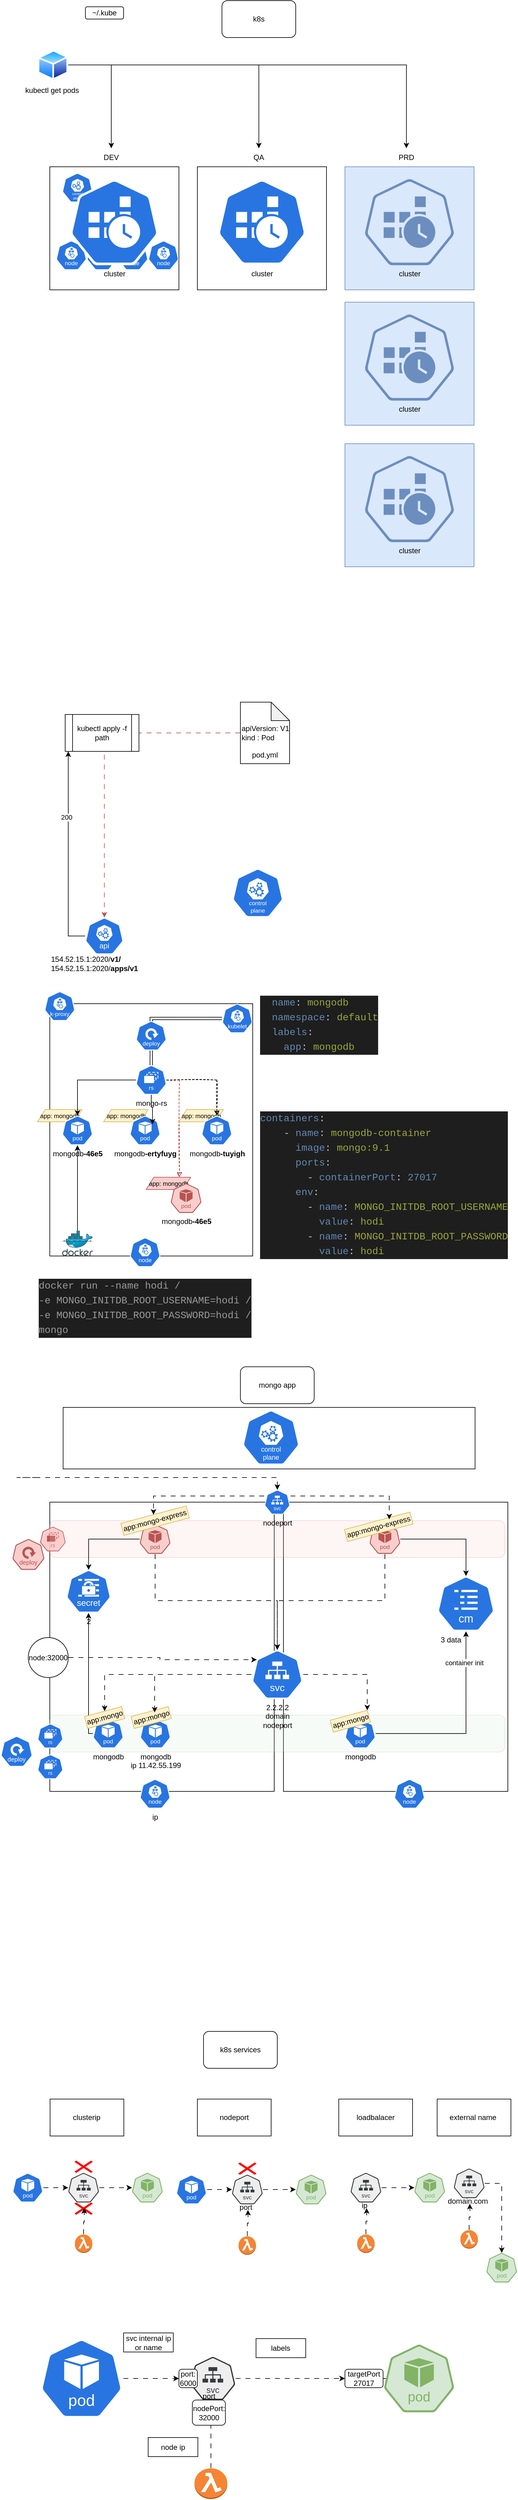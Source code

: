 <mxfile version="26.0.4">
  <diagram name="Page-1" id="dvHU78m33MaT3LorWUcg">
    <mxGraphModel dx="1195" dy="840" grid="1" gridSize="10" guides="1" tooltips="1" connect="1" arrows="1" fold="1" page="1" pageScale="1" pageWidth="850" pageHeight="1100" math="0" shadow="0">
      <root>
        <mxCell id="0" />
        <mxCell id="1" parent="0" />
        <mxCell id="HKxNsVTBjork6PeNNjC3-2" value="" style="rounded=0;whiteSpace=wrap;html=1;" vertex="1" parent="1">
          <mxGeometry x="80" y="280" width="210" height="200" as="geometry" />
        </mxCell>
        <mxCell id="HKxNsVTBjork6PeNNjC3-4" value="DEV" style="text;html=1;align=center;verticalAlign=middle;whiteSpace=wrap;rounded=0;" vertex="1" parent="1">
          <mxGeometry x="150" y="250" width="60" height="30" as="geometry" />
        </mxCell>
        <mxCell id="HKxNsVTBjork6PeNNjC3-5" value="" style="rounded=0;whiteSpace=wrap;html=1;" vertex="1" parent="1">
          <mxGeometry x="320" y="280" width="210" height="200" as="geometry" />
        </mxCell>
        <mxCell id="HKxNsVTBjork6PeNNjC3-6" value="cluster" style="aspect=fixed;sketch=0;html=1;dashed=0;whitespace=wrap;verticalLabelPosition=bottom;verticalAlign=top;fillColor=#2875E2;strokeColor=#ffffff;points=[[0.005,0.63,0],[0.1,0.2,0],[0.9,0.2,0],[0.5,0,0],[0.995,0.63,0],[0.72,0.99,0],[0.5,1,0],[0.28,0.99,0]];shape=mxgraph.kubernetes.icon2;prIcon=cronjob" vertex="1" parent="1">
          <mxGeometry x="352.09" y="300" width="145.83" height="140" as="geometry" />
        </mxCell>
        <mxCell id="HKxNsVTBjork6PeNNjC3-7" value="QA" style="text;html=1;align=center;verticalAlign=middle;whiteSpace=wrap;rounded=0;" vertex="1" parent="1">
          <mxGeometry x="390" y="250" width="60" height="30" as="geometry" />
        </mxCell>
        <mxCell id="HKxNsVTBjork6PeNNjC3-8" value="" style="rounded=0;whiteSpace=wrap;html=1;fillColor=#dae8fc;strokeColor=#6c8ebf;" vertex="1" parent="1">
          <mxGeometry x="560" y="280" width="210" height="200" as="geometry" />
        </mxCell>
        <mxCell id="HKxNsVTBjork6PeNNjC3-9" value="cluster" style="aspect=fixed;sketch=0;html=1;dashed=0;whitespace=wrap;verticalLabelPosition=bottom;verticalAlign=top;fillColor=#dae8fc;strokeColor=#6c8ebf;points=[[0.005,0.63,0],[0.1,0.2,0],[0.9,0.2,0],[0.5,0,0],[0.995,0.63,0],[0.72,0.99,0],[0.5,1,0],[0.28,0.99,0]];shape=mxgraph.kubernetes.icon2;prIcon=cronjob" vertex="1" parent="1">
          <mxGeometry x="592.09" y="300" width="145.83" height="140" as="geometry" />
        </mxCell>
        <mxCell id="HKxNsVTBjork6PeNNjC3-10" value="PRD" style="text;html=1;align=center;verticalAlign=middle;whiteSpace=wrap;rounded=0;" vertex="1" parent="1">
          <mxGeometry x="630" y="250" width="60" height="30" as="geometry" />
        </mxCell>
        <mxCell id="HKxNsVTBjork6PeNNjC3-13" value="" style="aspect=fixed;sketch=0;html=1;dashed=0;whitespace=wrap;verticalLabelPosition=bottom;verticalAlign=top;fillColor=#2875E2;strokeColor=#ffffff;points=[[0.005,0.63,0],[0.1,0.2,0],[0.9,0.2,0],[0.5,0,0],[0.995,0.63,0],[0.72,0.99,0],[0.5,1,0],[0.28,0.99,0]];shape=mxgraph.kubernetes.icon2;kubernetesLabel=1;prIcon=control_plane" vertex="1" parent="1">
          <mxGeometry x="100" y="290" width="50" height="48" as="geometry" />
        </mxCell>
        <mxCell id="HKxNsVTBjork6PeNNjC3-14" value="" style="aspect=fixed;sketch=0;html=1;dashed=0;whitespace=wrap;verticalLabelPosition=bottom;verticalAlign=top;fillColor=#2875E2;strokeColor=#ffffff;points=[[0.005,0.63,0],[0.1,0.2,0],[0.9,0.2,0],[0.5,0,0],[0.995,0.63,0],[0.72,0.99,0],[0.5,1,0],[0.28,0.99,0]];shape=mxgraph.kubernetes.icon2;kubernetesLabel=1;prIcon=node" vertex="1" parent="1">
          <mxGeometry x="90" y="400" width="50" height="48" as="geometry" />
        </mxCell>
        <mxCell id="HKxNsVTBjork6PeNNjC3-15" value="" style="aspect=fixed;sketch=0;html=1;dashed=0;whitespace=wrap;verticalLabelPosition=bottom;verticalAlign=top;fillColor=#2875E2;strokeColor=#ffffff;points=[[0.005,0.63,0],[0.1,0.2,0],[0.9,0.2,0],[0.5,0,0],[0.995,0.63,0],[0.72,0.99,0],[0.5,1,0],[0.28,0.99,0]];shape=mxgraph.kubernetes.icon2;kubernetesLabel=1;prIcon=node" vertex="1" parent="1">
          <mxGeometry x="140" y="400" width="50" height="48" as="geometry" />
        </mxCell>
        <mxCell id="HKxNsVTBjork6PeNNjC3-16" value="" style="aspect=fixed;sketch=0;html=1;dashed=0;whitespace=wrap;verticalLabelPosition=bottom;verticalAlign=top;fillColor=#2875E2;strokeColor=#ffffff;points=[[0.005,0.63,0],[0.1,0.2,0],[0.9,0.2,0],[0.5,0,0],[0.995,0.63,0],[0.72,0.99,0],[0.5,1,0],[0.28,0.99,0]];shape=mxgraph.kubernetes.icon2;kubernetesLabel=1;prIcon=node" vertex="1" parent="1">
          <mxGeometry x="190" y="400" width="50" height="48" as="geometry" />
        </mxCell>
        <mxCell id="HKxNsVTBjork6PeNNjC3-17" value="" style="aspect=fixed;sketch=0;html=1;dashed=0;whitespace=wrap;verticalLabelPosition=bottom;verticalAlign=top;fillColor=#2875E2;strokeColor=#ffffff;points=[[0.005,0.63,0],[0.1,0.2,0],[0.9,0.2,0],[0.5,0,0],[0.995,0.63,0],[0.72,0.99,0],[0.5,1,0],[0.28,0.99,0]];shape=mxgraph.kubernetes.icon2;kubernetesLabel=1;prIcon=node" vertex="1" parent="1">
          <mxGeometry x="240" y="400" width="50" height="48" as="geometry" />
        </mxCell>
        <mxCell id="HKxNsVTBjork6PeNNjC3-3" value="cluster" style="aspect=fixed;sketch=0;html=1;dashed=0;whitespace=wrap;verticalLabelPosition=bottom;verticalAlign=top;fillColor=#2875E2;strokeColor=#ffffff;points=[[0.005,0.63,0],[0.1,0.2,0],[0.9,0.2,0],[0.5,0,0],[0.995,0.63,0],[0.72,0.99,0],[0.5,1,0],[0.28,0.99,0]];shape=mxgraph.kubernetes.icon2;prIcon=cronjob" vertex="1" parent="1">
          <mxGeometry x="112.09" y="300" width="145.83" height="140" as="geometry" />
        </mxCell>
        <mxCell id="HKxNsVTBjork6PeNNjC3-18" value="k8s" style="rounded=1;whiteSpace=wrap;html=1;" vertex="1" parent="1">
          <mxGeometry x="360" y="10" width="120" height="60" as="geometry" />
        </mxCell>
        <mxCell id="HKxNsVTBjork6PeNNjC3-21" style="edgeStyle=orthogonalEdgeStyle;rounded=0;orthogonalLoop=1;jettySize=auto;html=1;" edge="1" parent="1" source="HKxNsVTBjork6PeNNjC3-19" target="HKxNsVTBjork6PeNNjC3-4">
          <mxGeometry relative="1" as="geometry" />
        </mxCell>
        <mxCell id="HKxNsVTBjork6PeNNjC3-22" style="edgeStyle=orthogonalEdgeStyle;rounded=0;orthogonalLoop=1;jettySize=auto;html=1;" edge="1" parent="1" source="HKxNsVTBjork6PeNNjC3-19" target="HKxNsVTBjork6PeNNjC3-7">
          <mxGeometry relative="1" as="geometry" />
        </mxCell>
        <mxCell id="HKxNsVTBjork6PeNNjC3-23" style="edgeStyle=orthogonalEdgeStyle;rounded=0;orthogonalLoop=1;jettySize=auto;html=1;" edge="1" parent="1" source="HKxNsVTBjork6PeNNjC3-19" target="HKxNsVTBjork6PeNNjC3-10">
          <mxGeometry relative="1" as="geometry" />
        </mxCell>
        <mxCell id="HKxNsVTBjork6PeNNjC3-19" value="kubectl get pods&amp;nbsp;" style="image;aspect=fixed;perimeter=ellipsePerimeter;html=1;align=center;shadow=0;dashed=0;spacingTop=3;image=img/lib/active_directory/generic_node.svg;" vertex="1" parent="1">
          <mxGeometry x="60" y="90" width="50" height="49" as="geometry" />
        </mxCell>
        <mxCell id="HKxNsVTBjork6PeNNjC3-20" value="~/.kube" style="rounded=1;whiteSpace=wrap;html=1;" vertex="1" parent="1">
          <mxGeometry x="137.92" y="20" width="62.08" height="20" as="geometry" />
        </mxCell>
        <mxCell id="HKxNsVTBjork6PeNNjC3-24" value="" style="aspect=fixed;sketch=0;html=1;dashed=0;whitespace=wrap;verticalLabelPosition=bottom;verticalAlign=top;fillColor=#2875E2;strokeColor=#ffffff;points=[[0.005,0.63,0],[0.1,0.2,0],[0.9,0.2,0],[0.5,0,0],[0.995,0.63,0],[0.72,0.99,0],[0.5,1,0],[0.28,0.99,0]];shape=mxgraph.kubernetes.icon2;kubernetesLabel=1;prIcon=control_plane" vertex="1" parent="1">
          <mxGeometry x="376.67" y="1420" width="83.33" height="80" as="geometry" />
        </mxCell>
        <mxCell id="HKxNsVTBjork6PeNNjC3-33" style="edgeStyle=orthogonalEdgeStyle;rounded=0;orthogonalLoop=1;jettySize=auto;html=1;" edge="1" parent="1" source="HKxNsVTBjork6PeNNjC3-26" target="HKxNsVTBjork6PeNNjC3-32">
          <mxGeometry relative="1" as="geometry">
            <Array as="points">
              <mxPoint x="110" y="1530" />
            </Array>
          </mxGeometry>
        </mxCell>
        <mxCell id="HKxNsVTBjork6PeNNjC3-34" value="200" style="edgeLabel;html=1;align=center;verticalAlign=middle;resizable=0;points=[];" vertex="1" connectable="0" parent="HKxNsVTBjork6PeNNjC3-33">
          <mxGeometry x="0.35" y="3" relative="1" as="geometry">
            <mxPoint as="offset" />
          </mxGeometry>
        </mxCell>
        <mxCell id="HKxNsVTBjork6PeNNjC3-26" value="" style="aspect=fixed;sketch=0;html=1;dashed=0;whitespace=wrap;verticalLabelPosition=bottom;verticalAlign=top;fillColor=#2875E2;strokeColor=#ffffff;points=[[0.005,0.63,0],[0.1,0.2,0],[0.9,0.2,0],[0.5,0,0],[0.995,0.63,0],[0.72,0.99,0],[0.5,1,0],[0.28,0.99,0]];shape=mxgraph.kubernetes.icon2;kubernetesLabel=1;prIcon=api" vertex="1" parent="1">
          <mxGeometry x="137.5" y="1500" width="62.5" height="60" as="geometry" />
        </mxCell>
        <mxCell id="HKxNsVTBjork6PeNNjC3-27" value="154.52.15.1:2020/&lt;b&gt;v1/&lt;/b&gt;&lt;br&gt;154.52.15.1:2020/&lt;b&gt;apps/v1&lt;/b&gt;" style="text;html=1;align=left;verticalAlign=middle;whiteSpace=wrap;rounded=0;" vertex="1" parent="1">
          <mxGeometry x="80" y="1560" width="117.5" height="30" as="geometry" />
        </mxCell>
        <mxCell id="HKxNsVTBjork6PeNNjC3-28" value="&lt;div&gt;&lt;br&gt;&lt;/div&gt;&lt;div&gt;&lt;br&gt;&lt;/div&gt;&lt;div&gt;&lt;br&gt;&lt;/div&gt;&lt;div&gt;&lt;br&gt;&lt;/div&gt;&lt;div&gt;&lt;br&gt;&lt;/div&gt;pod.yml" style="shape=note;whiteSpace=wrap;html=1;backgroundOutline=1;darkOpacity=0.05;" vertex="1" parent="1">
          <mxGeometry x="390" y="1150" width="80" height="100" as="geometry" />
        </mxCell>
        <mxCell id="HKxNsVTBjork6PeNNjC3-31" style="edgeStyle=orthogonalEdgeStyle;rounded=0;orthogonalLoop=1;jettySize=auto;html=1;flowAnimation=1;fillColor=#f8cecc;strokeColor=#b85450;" edge="1" parent="1" source="HKxNsVTBjork6PeNNjC3-29" target="HKxNsVTBjork6PeNNjC3-26">
          <mxGeometry relative="1" as="geometry" />
        </mxCell>
        <mxCell id="HKxNsVTBjork6PeNNjC3-29" value="apiVersion: V1&lt;br&gt;kind : Pod" style="text;html=1;align=left;verticalAlign=middle;whiteSpace=wrap;rounded=0;" vertex="1" parent="1">
          <mxGeometry x="390" y="1185" width="80" height="30" as="geometry" />
        </mxCell>
        <mxCell id="HKxNsVTBjork6PeNNjC3-32" value="kubectl apply -f path" style="shape=process;whiteSpace=wrap;html=1;backgroundOutline=1;" vertex="1" parent="1">
          <mxGeometry x="105" y="1170" width="120" height="60" as="geometry" />
        </mxCell>
        <mxCell id="HKxNsVTBjork6PeNNjC3-35" value="" style="rounded=0;whiteSpace=wrap;html=1;" vertex="1" parent="1">
          <mxGeometry x="80" y="1640" width="330" height="410" as="geometry" />
        </mxCell>
        <mxCell id="HKxNsVTBjork6PeNNjC3-36" value="" style="aspect=fixed;sketch=0;html=1;dashed=0;whitespace=wrap;verticalLabelPosition=bottom;verticalAlign=top;fillColor=#2875E2;strokeColor=#ffffff;points=[[0.005,0.63,0],[0.1,0.2,0],[0.9,0.2,0],[0.5,0,0],[0.995,0.63,0],[0.72,0.99,0],[0.5,1,0],[0.28,0.99,0]];shape=mxgraph.kubernetes.icon2;kubernetesLabel=1;prIcon=node" vertex="1" parent="1">
          <mxGeometry x="210" y="2020" width="50" height="48" as="geometry" />
        </mxCell>
        <mxCell id="HKxNsVTBjork6PeNNjC3-37" value="" style="aspect=fixed;sketch=0;html=1;dashed=0;whitespace=wrap;verticalLabelPosition=bottom;verticalAlign=top;fillColor=#2875E2;strokeColor=#ffffff;points=[[0.005,0.63,0],[0.1,0.2,0],[0.9,0.2,0],[0.5,0,0],[0.995,0.63,0],[0.72,0.99,0],[0.5,1,0],[0.28,0.99,0]];shape=mxgraph.kubernetes.icon2;kubernetesLabel=1;prIcon=k_proxy" vertex="1" parent="1">
          <mxGeometry x="71.25" y="1620" width="50" height="48" as="geometry" />
        </mxCell>
        <mxCell id="HKxNsVTBjork6PeNNjC3-39" value="" style="image;sketch=0;aspect=fixed;html=1;points=[];align=center;fontSize=12;image=img/lib/mscae/Docker.svg;" vertex="1" parent="1">
          <mxGeometry x="100" y="2009" width="50" height="41" as="geometry" />
        </mxCell>
        <mxCell id="HKxNsVTBjork6PeNNjC3-40" value="" style="aspect=fixed;sketch=0;html=1;dashed=0;whitespace=wrap;verticalLabelPosition=bottom;verticalAlign=top;fillColor=#2875E2;strokeColor=#ffffff;points=[[0.005,0.63,0],[0.1,0.2,0],[0.9,0.2,0],[0.5,0,0],[0.995,0.63,0],[0.72,0.99,0],[0.5,1,0],[0.28,0.99,0]];shape=mxgraph.kubernetes.icon2;kubernetesLabel=1;prIcon=kubelet" vertex="1" parent="1">
          <mxGeometry x="360" y="1640" width="50" height="48" as="geometry" />
        </mxCell>
        <mxCell id="HKxNsVTBjork6PeNNjC3-41" value="&lt;div style=&quot;color: rgb(197, 200, 198); background-color: rgb(30, 30, 30); font-family: Menlo, Monaco, &amp;quot;Courier New&amp;quot;, monospace; font-weight: normal; font-size: 16px; line-height: 24px; white-space: pre;&quot;&gt;&lt;div&gt;&lt;span style=&quot;color: rgb(197, 200, 198);&quot;&gt;  &lt;/span&gt;&lt;span style=&quot;color: rgb(96, 137, 180);&quot;&gt;name&lt;/span&gt;&lt;span style=&quot;color: rgb(197, 200, 198);&quot;&gt;: &lt;/span&gt;&lt;span style=&quot;color: rgb(154, 168, 58);&quot;&gt;mongodb&lt;/span&gt;&lt;/div&gt;&lt;div&gt;&lt;span style=&quot;color: rgb(197, 200, 198);&quot;&gt;  &lt;/span&gt;&lt;span style=&quot;color: rgb(96, 137, 180);&quot;&gt;namespace&lt;/span&gt;&lt;span style=&quot;color: rgb(197, 200, 198);&quot;&gt;: &lt;/span&gt;&lt;span style=&quot;color: rgb(154, 168, 58);&quot;&gt;default&lt;/span&gt;&lt;/div&gt;&lt;div&gt;&lt;span style=&quot;color: rgb(197, 200, 198);&quot;&gt;  &lt;/span&gt;&lt;span style=&quot;color: rgb(96, 137, 180);&quot;&gt;labels&lt;/span&gt;&lt;span style=&quot;color: rgb(197, 200, 198);&quot;&gt;:&lt;/span&gt;&lt;/div&gt;&lt;div&gt;&lt;span style=&quot;color: rgb(197, 200, 198);&quot;&gt;    &lt;/span&gt;&lt;span style=&quot;color: rgb(96, 137, 180);&quot;&gt;app&lt;/span&gt;&lt;span style=&quot;color: rgb(197, 200, 198);&quot;&gt;: &lt;/span&gt;&lt;span style=&quot;color: rgb(154, 168, 58);&quot;&gt;mongodb&lt;br&gt;&lt;/span&gt;&lt;/div&gt;&lt;/div&gt;" style="text;whiteSpace=wrap;html=1;" vertex="1" parent="1">
          <mxGeometry x="420" y="1620" width="230" height="120" as="geometry" />
        </mxCell>
        <mxCell id="HKxNsVTBjork6PeNNjC3-43" value="&lt;font style=&quot;font-size: 10px;&quot;&gt;app: mongodb&lt;/font&gt;" style="shape=parallelogram;perimeter=parallelogramPerimeter;whiteSpace=wrap;html=1;fixedSize=1;fillColor=#fff2cc;strokeColor=#d6b656;size=12.5;" vertex="1" parent="1">
          <mxGeometry x="60" y="1812" width="72.5" height="20" as="geometry" />
        </mxCell>
        <mxCell id="HKxNsVTBjork6PeNNjC3-42" value="mongodb&lt;b&gt;-46e5&lt;/b&gt;" style="aspect=fixed;sketch=0;html=1;dashed=0;whitespace=wrap;verticalLabelPosition=bottom;verticalAlign=top;fillColor=#2875E2;strokeColor=#ffffff;points=[[0.005,0.63,0],[0.1,0.2,0],[0.9,0.2,0],[0.5,0,0],[0.995,0.63,0],[0.72,0.99,0],[0.5,1,0],[0.28,0.99,0]];shape=mxgraph.kubernetes.icon2;kubernetesLabel=1;prIcon=pod" vertex="1" parent="1">
          <mxGeometry x="100" y="1822" width="50" height="48" as="geometry" />
        </mxCell>
        <mxCell id="HKxNsVTBjork6PeNNjC3-47" value="&lt;div style=&quot;color: rgb(197, 200, 198); background-color: rgb(30, 30, 30); font-family: Menlo, Monaco, &amp;quot;Courier New&amp;quot;, monospace; font-weight: normal; font-size: 16px; line-height: 24px; white-space: pre;&quot;&gt;&lt;div&gt;&lt;span style=&quot;color: rgb(96, 137, 180);&quot;&gt;containers&lt;/span&gt;&lt;span style=&quot;color: rgb(197, 200, 198);&quot;&gt;:&lt;/span&gt;&lt;/div&gt;&lt;div&gt;&lt;span style=&quot;color: rgb(197, 200, 198);&quot;&gt;    - &lt;/span&gt;&lt;span style=&quot;color: rgb(96, 137, 180);&quot;&gt;name&lt;/span&gt;&lt;span style=&quot;color: rgb(197, 200, 198);&quot;&gt;: &lt;/span&gt;&lt;span style=&quot;color: rgb(154, 168, 58);&quot;&gt;mongodb-container&lt;/span&gt;&lt;/div&gt;&lt;div&gt;&lt;span style=&quot;color: rgb(197, 200, 198);&quot;&gt;      &lt;/span&gt;&lt;span style=&quot;color: rgb(96, 137, 180);&quot;&gt;image&lt;/span&gt;&lt;span style=&quot;color: rgb(197, 200, 198);&quot;&gt;: &lt;/span&gt;&lt;span style=&quot;color: rgb(154, 168, 58);&quot;&gt;mongo:9.1&lt;/span&gt;&lt;/div&gt;&lt;div&gt;&lt;span style=&quot;color: rgb(197, 200, 198);&quot;&gt;      &lt;/span&gt;&lt;span style=&quot;color: rgb(96, 137, 180);&quot;&gt;ports&lt;/span&gt;&lt;span style=&quot;color: rgb(197, 200, 198);&quot;&gt;:&lt;/span&gt;&lt;/div&gt;&lt;div&gt;&lt;span style=&quot;color: rgb(197, 200, 198);&quot;&gt;        - &lt;/span&gt;&lt;span style=&quot;color: rgb(96, 137, 180);&quot;&gt;containerPort&lt;/span&gt;&lt;span style=&quot;color: rgb(197, 200, 198);&quot;&gt;: &lt;/span&gt;&lt;span style=&quot;color: rgb(96, 137, 180);&quot;&gt;27017&lt;/span&gt;&lt;/div&gt;&lt;div&gt;&lt;span style=&quot;color: rgb(197, 200, 198);&quot;&gt;      &lt;/span&gt;&lt;span style=&quot;color: rgb(96, 137, 180);&quot;&gt;env&lt;/span&gt;&lt;span style=&quot;color: rgb(197, 200, 198);&quot;&gt;:&lt;/span&gt;&lt;/div&gt;&lt;div&gt;&lt;span style=&quot;color: rgb(197, 200, 198);&quot;&gt;        - &lt;/span&gt;&lt;span style=&quot;color: rgb(96, 137, 180);&quot;&gt;name&lt;/span&gt;&lt;span style=&quot;color: rgb(197, 200, 198);&quot;&gt;: &lt;/span&gt;&lt;span style=&quot;color: rgb(154, 168, 58);&quot;&gt;MONGO_INITDB_ROOT_USERNAME&lt;/span&gt;&lt;/div&gt;&lt;div&gt;&lt;span style=&quot;color: rgb(197, 200, 198);&quot;&gt;          &lt;/span&gt;&lt;span style=&quot;color: rgb(96, 137, 180);&quot;&gt;value&lt;/span&gt;&lt;span style=&quot;color: rgb(197, 200, 198);&quot;&gt;: &lt;/span&gt;&lt;span style=&quot;color: rgb(154, 168, 58);&quot;&gt;hodi&lt;/span&gt;&lt;/div&gt;&lt;div&gt;&lt;span style=&quot;color: rgb(197, 200, 198);&quot;&gt;        - &lt;/span&gt;&lt;span style=&quot;color: rgb(96, 137, 180);&quot;&gt;name&lt;/span&gt;&lt;span style=&quot;color: rgb(197, 200, 198);&quot;&gt;: &lt;/span&gt;&lt;span style=&quot;color: rgb(154, 168, 58);&quot;&gt;MONGO_INITDB_ROOT_PASSWORD&lt;/span&gt;&lt;/div&gt;&lt;div&gt;&lt;span style=&quot;color: rgb(197, 200, 198);&quot;&gt;          &lt;/span&gt;&lt;span style=&quot;color: rgb(96, 137, 180);&quot;&gt;value&lt;/span&gt;&lt;span style=&quot;color: rgb(197, 200, 198);&quot;&gt;: &lt;/span&gt;&lt;span style=&quot;color: rgb(154, 168, 58);&quot;&gt;hodi&lt;/span&gt;&lt;/div&gt;&lt;/div&gt;" style="text;whiteSpace=wrap;html=1;" vertex="1" parent="1">
          <mxGeometry x="420" y="1808" width="410" height="260" as="geometry" />
        </mxCell>
        <mxCell id="HKxNsVTBjork6PeNNjC3-49" style="edgeStyle=orthogonalEdgeStyle;rounded=0;orthogonalLoop=1;jettySize=auto;html=1;entryX=0.5;entryY=1;entryDx=0;entryDy=0;entryPerimeter=0;" edge="1" parent="1" source="HKxNsVTBjork6PeNNjC3-39" target="HKxNsVTBjork6PeNNjC3-42">
          <mxGeometry relative="1" as="geometry" />
        </mxCell>
        <mxCell id="HKxNsVTBjork6PeNNjC3-50" value="&lt;div style=&quot;color: rgb(197, 200, 198); background-color: rgb(30, 30, 30); font-family: Menlo, Monaco, &amp;quot;Courier New&amp;quot;, monospace; font-weight: normal; font-size: 16px; line-height: 24px; white-space: pre;&quot;&gt;&lt;div&gt;&lt;span style=&quot;color: rgb(154, 155, 153);&quot;&gt;docker run --name hodi /&lt;br/&gt;-e MONGO_INITDB_ROOT_USERNAME=hodi /&lt;br/&gt;-e MONGO_INITDB_ROOT_PASSWORD=hodi /&lt;br/&gt;mongo&lt;/span&gt;&lt;/div&gt;&lt;/div&gt;" style="text;whiteSpace=wrap;html=1;" vertex="1" parent="1">
          <mxGeometry x="60" y="2080" width="350" height="110" as="geometry" />
        </mxCell>
        <mxCell id="HKxNsVTBjork6PeNNjC3-52" value="" style="edgeStyle=orthogonalEdgeStyle;rounded=0;orthogonalLoop=1;jettySize=auto;html=1;entryX=0.5;entryY=0;entryDx=0;entryDy=0;shape=link;entryPerimeter=0;" edge="1" parent="1" source="HKxNsVTBjork6PeNNjC3-40" target="HKxNsVTBjork6PeNNjC3-51">
          <mxGeometry relative="1" as="geometry">
            <mxPoint x="360" y="1664" as="sourcePoint" />
            <mxPoint x="126" y="1720" as="targetPoint" />
            <Array as="points">
              <mxPoint x="245" y="1664" />
            </Array>
          </mxGeometry>
        </mxCell>
        <mxCell id="HKxNsVTBjork6PeNNjC3-64" style="edgeStyle=orthogonalEdgeStyle;rounded=0;orthogonalLoop=1;jettySize=auto;html=1;entryX=0.75;entryY=0;entryDx=0;entryDy=0;sketch=1;curveFitting=1;jiggle=2;dashed=1;fillColor=#f8cecc;strokeColor=#b85450;" edge="1" parent="1" source="HKxNsVTBjork6PeNNjC3-51" target="HKxNsVTBjork6PeNNjC3-62">
          <mxGeometry relative="1" as="geometry">
            <Array as="points">
              <mxPoint x="291" y="1764" />
            </Array>
          </mxGeometry>
        </mxCell>
        <mxCell id="HKxNsVTBjork6PeNNjC3-51" value="mongo-rs" style="aspect=fixed;sketch=0;html=1;dashed=0;whitespace=wrap;verticalLabelPosition=bottom;verticalAlign=top;fillColor=#2875E2;strokeColor=#ffffff;points=[[0.005,0.63,0],[0.1,0.2,0],[0.9,0.2,0],[0.5,0,0],[0.995,0.63,0],[0.72,0.99,0],[0.5,1,0],[0.28,0.99,0]];shape=mxgraph.kubernetes.icon2;kubernetesLabel=1;prIcon=rs" vertex="1" parent="1">
          <mxGeometry x="220" y="1740" width="50" height="48" as="geometry" />
        </mxCell>
        <mxCell id="HKxNsVTBjork6PeNNjC3-53" style="edgeStyle=orthogonalEdgeStyle;rounded=0;orthogonalLoop=1;jettySize=auto;html=1;entryX=0.5;entryY=0;entryDx=0;entryDy=0;entryPerimeter=0;" edge="1" parent="1" source="HKxNsVTBjork6PeNNjC3-51" target="HKxNsVTBjork6PeNNjC3-42">
          <mxGeometry relative="1" as="geometry" />
        </mxCell>
        <mxCell id="HKxNsVTBjork6PeNNjC3-57" value="&lt;font style=&quot;font-size: 10px;&quot;&gt;app: mongodb&lt;/font&gt;" style="shape=parallelogram;perimeter=parallelogramPerimeter;whiteSpace=wrap;html=1;fixedSize=1;fillColor=#fff2cc;strokeColor=#d6b656;size=12.5;" vertex="1" parent="1">
          <mxGeometry x="167.5" y="1812" width="72.5" height="20" as="geometry" />
        </mxCell>
        <mxCell id="HKxNsVTBjork6PeNNjC3-58" value="&lt;font style=&quot;font-size: 10px;&quot;&gt;app: mongodb&lt;/font&gt;" style="shape=parallelogram;perimeter=parallelogramPerimeter;whiteSpace=wrap;html=1;fixedSize=1;fillColor=#fff2cc;strokeColor=#d6b656;size=12.5;" vertex="1" parent="1">
          <mxGeometry x="290" y="1812" width="72.5" height="20" as="geometry" />
        </mxCell>
        <mxCell id="HKxNsVTBjork6PeNNjC3-54" value="mongodb&lt;b&gt;-ertyfuyg&lt;/b&gt;" style="aspect=fixed;sketch=0;html=1;dashed=0;whitespace=wrap;verticalLabelPosition=bottom;verticalAlign=top;fillColor=#2875E2;strokeColor=#ffffff;points=[[0.005,0.63,0],[0.1,0.2,0],[0.9,0.2,0],[0.5,0,0],[0.995,0.63,0],[0.72,0.99,0],[0.5,1,0],[0.28,0.99,0]];shape=mxgraph.kubernetes.icon2;kubernetesLabel=1;prIcon=pod" vertex="1" parent="1">
          <mxGeometry x="210" y="1822" width="50" height="48" as="geometry" />
        </mxCell>
        <mxCell id="HKxNsVTBjork6PeNNjC3-55" value="mongodb&lt;b&gt;-tuyigh&lt;/b&gt;" style="aspect=fixed;sketch=0;html=1;dashed=0;whitespace=wrap;verticalLabelPosition=bottom;verticalAlign=top;fillColor=#2875E2;strokeColor=#ffffff;points=[[0.005,0.63,0],[0.1,0.2,0],[0.9,0.2,0],[0.5,0,0],[0.995,0.63,0],[0.72,0.99,0],[0.5,1,0],[0.28,0.99,0]];shape=mxgraph.kubernetes.icon2;kubernetesLabel=1;prIcon=pod" vertex="1" parent="1">
          <mxGeometry x="326.67" y="1822" width="50" height="48" as="geometry" />
        </mxCell>
        <mxCell id="HKxNsVTBjork6PeNNjC3-59" style="edgeStyle=orthogonalEdgeStyle;rounded=0;orthogonalLoop=1;jettySize=auto;html=1;entryX=0.74;entryY=0.295;entryDx=0;entryDy=0;entryPerimeter=0;" edge="1" parent="1" source="HKxNsVTBjork6PeNNjC3-51" target="HKxNsVTBjork6PeNNjC3-54">
          <mxGeometry relative="1" as="geometry" />
        </mxCell>
        <mxCell id="HKxNsVTBjork6PeNNjC3-61" style="edgeStyle=orthogonalEdgeStyle;rounded=0;orthogonalLoop=1;jettySize=auto;html=1;entryX=0.5;entryY=0;entryDx=0;entryDy=0;entryPerimeter=0;flowAnimation=0;sketch=1;curveFitting=1;jiggle=2;dashed=1;" edge="1" parent="1" source="HKxNsVTBjork6PeNNjC3-51" target="HKxNsVTBjork6PeNNjC3-55">
          <mxGeometry relative="1" as="geometry" />
        </mxCell>
        <mxCell id="HKxNsVTBjork6PeNNjC3-62" value="&lt;font style=&quot;font-size: 10px;&quot;&gt;app: mongodb&lt;/font&gt;" style="shape=parallelogram;perimeter=parallelogramPerimeter;whiteSpace=wrap;html=1;fixedSize=1;fillColor=#f8cecc;strokeColor=#b85450;size=12.5;" vertex="1" parent="1">
          <mxGeometry x="236.67" y="1922" width="72.5" height="20" as="geometry" />
        </mxCell>
        <mxCell id="HKxNsVTBjork6PeNNjC3-63" value="mongodb&lt;b&gt;-46e5&lt;/b&gt;" style="aspect=fixed;sketch=0;html=1;dashed=0;whitespace=wrap;verticalLabelPosition=bottom;verticalAlign=top;fillColor=#f8cecc;strokeColor=#b85450;points=[[0.005,0.63,0],[0.1,0.2,0],[0.9,0.2,0],[0.5,0,0],[0.995,0.63,0],[0.72,0.99,0],[0.5,1,0],[0.28,0.99,0]];shape=mxgraph.kubernetes.icon2;kubernetesLabel=1;prIcon=pod" vertex="1" parent="1">
          <mxGeometry x="276.67" y="1932" width="50" height="48" as="geometry" />
        </mxCell>
        <mxCell id="HKxNsVTBjork6PeNNjC3-65" value="" style="aspect=fixed;sketch=0;html=1;dashed=0;whitespace=wrap;verticalLabelPosition=bottom;verticalAlign=top;fillColor=#2875E2;strokeColor=#ffffff;points=[[0.005,0.63,0],[0.1,0.2,0],[0.9,0.2,0],[0.5,0,0],[0.995,0.63,0],[0.72,0.99,0],[0.5,1,0],[0.28,0.99,0]];shape=mxgraph.kubernetes.icon2;kubernetesLabel=1;prIcon=deploy" vertex="1" parent="1">
          <mxGeometry x="220" y="1668" width="50" height="48" as="geometry" />
        </mxCell>
        <mxCell id="HKxNsVTBjork6PeNNjC3-69" value="" style="rounded=0;whiteSpace=wrap;html=1;fillColor=#dae8fc;strokeColor=#6c8ebf;" vertex="1" parent="1">
          <mxGeometry x="560" y="500" width="210" height="200" as="geometry" />
        </mxCell>
        <mxCell id="HKxNsVTBjork6PeNNjC3-70" value="cluster" style="aspect=fixed;sketch=0;html=1;dashed=0;whitespace=wrap;verticalLabelPosition=bottom;verticalAlign=top;fillColor=#dae8fc;strokeColor=#6c8ebf;points=[[0.005,0.63,0],[0.1,0.2,0],[0.9,0.2,0],[0.5,0,0],[0.995,0.63,0],[0.72,0.99,0],[0.5,1,0],[0.28,0.99,0]];shape=mxgraph.kubernetes.icon2;prIcon=cronjob" vertex="1" parent="1">
          <mxGeometry x="592.09" y="520" width="145.83" height="140" as="geometry" />
        </mxCell>
        <mxCell id="HKxNsVTBjork6PeNNjC3-71" value="" style="rounded=0;whiteSpace=wrap;html=1;fillColor=#dae8fc;strokeColor=#6c8ebf;" vertex="1" parent="1">
          <mxGeometry x="560" y="730" width="210" height="200" as="geometry" />
        </mxCell>
        <mxCell id="HKxNsVTBjork6PeNNjC3-72" value="cluster" style="aspect=fixed;sketch=0;html=1;dashed=0;whitespace=wrap;verticalLabelPosition=bottom;verticalAlign=top;fillColor=#dae8fc;strokeColor=#6c8ebf;points=[[0.005,0.63,0],[0.1,0.2,0],[0.9,0.2,0],[0.5,0,0],[0.995,0.63,0],[0.72,0.99,0],[0.5,1,0],[0.28,0.99,0]];shape=mxgraph.kubernetes.icon2;prIcon=cronjob" vertex="1" parent="1">
          <mxGeometry x="592.09" y="750" width="145.83" height="140" as="geometry" />
        </mxCell>
        <mxCell id="HKxNsVTBjork6PeNNjC3-78" value="mongo app" style="rounded=1;whiteSpace=wrap;html=1;" vertex="1" parent="1">
          <mxGeometry x="389.99" y="2230" width="120" height="60" as="geometry" />
        </mxCell>
        <mxCell id="HKxNsVTBjork6PeNNjC3-79" value="" style="rounded=0;whiteSpace=wrap;html=1;" vertex="1" parent="1">
          <mxGeometry x="101.67" y="2296" width="670" height="100" as="geometry" />
        </mxCell>
        <mxCell id="HKxNsVTBjork6PeNNjC3-80" value="" style="rounded=0;whiteSpace=wrap;html=1;" vertex="1" parent="1">
          <mxGeometry x="80" y="2450" width="365" height="470" as="geometry" />
        </mxCell>
        <mxCell id="HKxNsVTBjork6PeNNjC3-81" value="" style="rounded=0;whiteSpace=wrap;html=1;" vertex="1" parent="1">
          <mxGeometry x="460" y="2450" width="365" height="470" as="geometry" />
        </mxCell>
        <mxCell id="HKxNsVTBjork6PeNNjC3-82" value="" style="aspect=fixed;sketch=0;html=1;dashed=0;whitespace=wrap;verticalLabelPosition=bottom;verticalAlign=top;fillColor=#2875E2;strokeColor=#ffffff;points=[[0.005,0.63,0],[0.1,0.2,0],[0.9,0.2,0],[0.5,0,0],[0.995,0.63,0],[0.72,0.99,0],[0.5,1,0],[0.28,0.99,0]];shape=mxgraph.kubernetes.icon2;kubernetesLabel=1;prIcon=node" vertex="1" parent="1">
          <mxGeometry x="640" y="2900" width="50" height="48" as="geometry" />
        </mxCell>
        <mxCell id="HKxNsVTBjork6PeNNjC3-83" value="ip" style="aspect=fixed;sketch=0;html=1;dashed=0;whitespace=wrap;verticalLabelPosition=bottom;verticalAlign=top;fillColor=#2875E2;strokeColor=#ffffff;points=[[0.005,0.63,0],[0.1,0.2,0],[0.9,0.2,0],[0.5,0,0],[0.995,0.63,0],[0.72,0.99,0],[0.5,1,0],[0.28,0.99,0]];shape=mxgraph.kubernetes.icon2;kubernetesLabel=1;prIcon=node" vertex="1" parent="1">
          <mxGeometry x="226.25" y="2900" width="50" height="48" as="geometry" />
        </mxCell>
        <mxCell id="HKxNsVTBjork6PeNNjC3-85" value="" style="aspect=fixed;sketch=0;html=1;dashed=0;whitespace=wrap;verticalLabelPosition=bottom;verticalAlign=top;fillColor=#2875E2;strokeColor=#ffffff;points=[[0.005,0.63,0],[0.1,0.2,0],[0.9,0.2,0],[0.5,0,0],[0.995,0.63,0],[0.72,0.99,0],[0.5,1,0],[0.28,0.99,0]];shape=mxgraph.kubernetes.icon2;kubernetesLabel=1;prIcon=control_plane" vertex="1" parent="1">
          <mxGeometry x="392.92" y="2300" width="93.75" height="90" as="geometry" />
        </mxCell>
        <mxCell id="HKxNsVTBjork6PeNNjC3-87" value="" style="aspect=fixed;sketch=0;html=1;dashed=0;whitespace=wrap;verticalLabelPosition=bottom;verticalAlign=top;fillColor=#2875E2;strokeColor=#ffffff;points=[[0.005,0.63,0],[0.1,0.2,0],[0.9,0.2,0],[0.5,0,0],[0.995,0.63,0],[0.72,0.99,0],[0.5,1,0],[0.28,0.99,0]];shape=mxgraph.kubernetes.icon2;kubernetesLabel=1;prIcon=deploy" vertex="1" parent="1">
          <mxGeometry y="2830" width="52.08" height="50" as="geometry" />
        </mxCell>
        <mxCell id="HKxNsVTBjork6PeNNjC3-88" value="" style="aspect=fixed;sketch=0;html=1;dashed=0;whitespace=wrap;verticalLabelPosition=bottom;verticalAlign=top;fillColor=#2875E2;strokeColor=#ffffff;points=[[0.005,0.63,0],[0.1,0.2,0],[0.9,0.2,0],[0.5,0,0],[0.995,0.63,0],[0.72,0.99,0],[0.5,1,0],[0.28,0.99,0]];shape=mxgraph.kubernetes.icon2;kubernetesLabel=1;prIcon=rs" vertex="1" parent="1">
          <mxGeometry x="60.0" y="2860" width="41.67" height="40" as="geometry" />
        </mxCell>
        <mxCell id="HKxNsVTBjork6PeNNjC3-93" value="" style="rounded=1;whiteSpace=wrap;html=1;fillColor=#d5e8d4;strokeColor=#82b366;opacity=20;" vertex="1" parent="1">
          <mxGeometry x="80" y="2796" width="740" height="60" as="geometry" />
        </mxCell>
        <mxCell id="HKxNsVTBjork6PeNNjC3-89" value="" style="aspect=fixed;sketch=0;html=1;dashed=0;whitespace=wrap;verticalLabelPosition=bottom;verticalAlign=top;fillColor=#2875E2;strokeColor=#ffffff;points=[[0.005,0.63,0],[0.1,0.2,0],[0.9,0.2,0],[0.5,0,0],[0.995,0.63,0],[0.72,0.99,0],[0.5,1,0],[0.28,0.99,0]];shape=mxgraph.kubernetes.icon2;kubernetesLabel=1;prIcon=rs" vertex="1" parent="1">
          <mxGeometry x="60.0" y="2810" width="41.67" height="40" as="geometry" />
        </mxCell>
        <mxCell id="HKxNsVTBjork6PeNNjC3-188" style="edgeStyle=orthogonalEdgeStyle;rounded=0;orthogonalLoop=1;jettySize=auto;html=1;" edge="1" parent="1" source="HKxNsVTBjork6PeNNjC3-90" target="HKxNsVTBjork6PeNNjC3-186">
          <mxGeometry relative="1" as="geometry">
            <Array as="points">
              <mxPoint x="143" y="2826" />
            </Array>
          </mxGeometry>
        </mxCell>
        <mxCell id="HKxNsVTBjork6PeNNjC3-90" value="mongodb" style="aspect=fixed;sketch=0;html=1;dashed=0;whitespace=wrap;verticalLabelPosition=bottom;verticalAlign=top;fillColor=#2875E2;strokeColor=#ffffff;points=[[0.005,0.63,0],[0.1,0.2,0],[0.9,0.2,0],[0.5,0,0],[0.995,0.63,0],[0.72,0.99,0],[0.5,1,0],[0.28,0.99,0]];shape=mxgraph.kubernetes.icon2;kubernetesLabel=1;prIcon=pod" vertex="1" parent="1">
          <mxGeometry x="150" y="2802" width="50" height="48" as="geometry" />
        </mxCell>
        <mxCell id="HKxNsVTBjork6PeNNjC3-91" value="mongodb&lt;br&gt;ip 11.42.55.199" style="aspect=fixed;sketch=0;html=1;dashed=0;whitespace=wrap;verticalLabelPosition=bottom;verticalAlign=top;fillColor=#2875E2;strokeColor=#ffffff;points=[[0.005,0.63,0],[0.1,0.2,0],[0.9,0.2,0],[0.5,0,0],[0.995,0.63,0],[0.72,0.99,0],[0.5,1,0],[0.28,0.99,0]];shape=mxgraph.kubernetes.icon2;kubernetesLabel=1;prIcon=pod" vertex="1" parent="1">
          <mxGeometry x="226.67" y="2802" width="50" height="48" as="geometry" />
        </mxCell>
        <mxCell id="HKxNsVTBjork6PeNNjC3-92" value="mongodb" style="aspect=fixed;sketch=0;html=1;dashed=0;whitespace=wrap;verticalLabelPosition=bottom;verticalAlign=top;fillColor=#2875E2;strokeColor=#ffffff;points=[[0.005,0.63,0],[0.1,0.2,0],[0.9,0.2,0],[0.5,0,0],[0.995,0.63,0],[0.72,0.99,0],[0.5,1,0],[0.28,0.99,0]];shape=mxgraph.kubernetes.icon2;kubernetesLabel=1;prIcon=pod" vertex="1" parent="1">
          <mxGeometry x="560" y="2802" width="50" height="48" as="geometry" />
        </mxCell>
        <mxCell id="HKxNsVTBjork6PeNNjC3-94" value="" style="aspect=fixed;sketch=0;html=1;dashed=0;whitespace=wrap;verticalLabelPosition=bottom;verticalAlign=top;fillColor=#f8cecc;strokeColor=#b85450;points=[[0.005,0.63,0],[0.1,0.2,0],[0.9,0.2,0],[0.5,0,0],[0.995,0.63,0],[0.72,0.99,0],[0.5,1,0],[0.28,0.99,0]];shape=mxgraph.kubernetes.icon2;kubernetesLabel=1;prIcon=deploy" vertex="1" parent="1">
          <mxGeometry x="19.17" y="2510" width="52.08" height="50" as="geometry" />
        </mxCell>
        <mxCell id="HKxNsVTBjork6PeNNjC3-95" value="" style="aspect=fixed;sketch=0;html=1;dashed=0;whitespace=wrap;verticalLabelPosition=bottom;verticalAlign=top;fillColor=#f8cecc;strokeColor=#b85450;points=[[0.005,0.63,0],[0.1,0.2,0],[0.9,0.2,0],[0.5,0,0],[0.995,0.63,0],[0.72,0.99,0],[0.5,1,0],[0.28,0.99,0]];shape=mxgraph.kubernetes.icon2;kubernetesLabel=1;prIcon=rs" vertex="1" parent="1">
          <mxGeometry x="64.17" y="2490" width="41.67" height="40" as="geometry" />
        </mxCell>
        <mxCell id="HKxNsVTBjork6PeNNjC3-96" value="" style="rounded=1;whiteSpace=wrap;html=1;fillColor=#f8cecc;strokeColor=#b85450;opacity=20;" vertex="1" parent="1">
          <mxGeometry x="80" y="2480" width="740" height="60" as="geometry" />
        </mxCell>
        <mxCell id="HKxNsVTBjork6PeNNjC3-110" style="edgeStyle=orthogonalEdgeStyle;rounded=0;orthogonalLoop=1;jettySize=auto;html=1;flowAnimation=1;" edge="1" parent="1" source="HKxNsVTBjork6PeNNjC3-97" target="HKxNsVTBjork6PeNNjC3-103">
          <mxGeometry relative="1" as="geometry">
            <Array as="points">
              <mxPoint x="251" y="2610" />
              <mxPoint x="450" y="2610" />
            </Array>
          </mxGeometry>
        </mxCell>
        <mxCell id="HKxNsVTBjork6PeNNjC3-97" value="" style="aspect=fixed;sketch=0;html=1;dashed=0;whitespace=wrap;verticalLabelPosition=bottom;verticalAlign=top;fillColor=#f8cecc;strokeColor=#b85450;points=[[0.005,0.63,0],[0.1,0.2,0],[0.9,0.2,0],[0.5,0,0],[0.995,0.63,0],[0.72,0.99,0],[0.5,1,0],[0.28,0.99,0]];shape=mxgraph.kubernetes.icon2;kubernetesLabel=1;prIcon=pod" vertex="1" parent="1">
          <mxGeometry x="226.25" y="2486" width="50" height="48" as="geometry" />
        </mxCell>
        <mxCell id="HKxNsVTBjork6PeNNjC3-111" style="edgeStyle=orthogonalEdgeStyle;rounded=0;orthogonalLoop=1;jettySize=auto;html=1;flowAnimation=1;" edge="1" parent="1" source="HKxNsVTBjork6PeNNjC3-98" target="HKxNsVTBjork6PeNNjC3-103">
          <mxGeometry relative="1" as="geometry">
            <Array as="points">
              <mxPoint x="625" y="2610" />
              <mxPoint x="450" y="2610" />
            </Array>
          </mxGeometry>
        </mxCell>
        <mxCell id="HKxNsVTBjork6PeNNjC3-184" style="edgeStyle=orthogonalEdgeStyle;rounded=0;orthogonalLoop=1;jettySize=auto;html=1;" edge="1" parent="1" source="HKxNsVTBjork6PeNNjC3-98" target="HKxNsVTBjork6PeNNjC3-181">
          <mxGeometry relative="1" as="geometry" />
        </mxCell>
        <mxCell id="HKxNsVTBjork6PeNNjC3-98" value="" style="aspect=fixed;sketch=0;html=1;dashed=0;whitespace=wrap;verticalLabelPosition=bottom;verticalAlign=top;fillColor=#f8cecc;strokeColor=#b85450;points=[[0.005,0.63,0],[0.1,0.2,0],[0.9,0.2,0],[0.5,0,0],[0.995,0.63,0],[0.72,0.99,0],[0.5,1,0],[0.28,0.99,0]];shape=mxgraph.kubernetes.icon2;kubernetesLabel=1;prIcon=pod" vertex="1" parent="1">
          <mxGeometry x="600" y="2486" width="50" height="48" as="geometry" />
        </mxCell>
        <mxCell id="HKxNsVTBjork6PeNNjC3-99" value="app:mongo-express" style="rounded=0;whiteSpace=wrap;html=1;fillColor=#fff2cc;strokeColor=#d6b656;rotation=-15;" vertex="1" parent="1">
          <mxGeometry x="196.25" y="2470" width="110" height="20" as="geometry" />
        </mxCell>
        <mxCell id="HKxNsVTBjork6PeNNjC3-100" value="app:mongo-express" style="rounded=0;whiteSpace=wrap;html=1;fillColor=#fff2cc;strokeColor=#d6b656;rotation=-15;" vertex="1" parent="1">
          <mxGeometry x="560" y="2480" width="110" height="20" as="geometry" />
        </mxCell>
        <mxCell id="HKxNsVTBjork6PeNNjC3-107" style="edgeStyle=orthogonalEdgeStyle;rounded=0;orthogonalLoop=1;jettySize=auto;html=1;flowAnimation=1;" edge="1" parent="1" source="HKxNsVTBjork6PeNNjC3-103" target="HKxNsVTBjork6PeNNjC3-105">
          <mxGeometry relative="1" as="geometry" />
        </mxCell>
        <mxCell id="HKxNsVTBjork6PeNNjC3-109" style="edgeStyle=orthogonalEdgeStyle;rounded=0;orthogonalLoop=1;jettySize=auto;html=1;entryX=1;entryY=0;entryDx=0;entryDy=0;flowAnimation=1;" edge="1" parent="1" source="HKxNsVTBjork6PeNNjC3-103" target="HKxNsVTBjork6PeNNjC3-106">
          <mxGeometry relative="1" as="geometry" />
        </mxCell>
        <mxCell id="HKxNsVTBjork6PeNNjC3-103" value="2.2.2.2&lt;br&gt;domain&lt;br&gt;nodeport" style="aspect=fixed;sketch=0;html=1;dashed=0;whitespace=wrap;verticalLabelPosition=bottom;verticalAlign=top;fillColor=#2875E2;strokeColor=#ffffff;points=[[0.005,0.63,0],[0.1,0.2,0],[0.9,0.2,0],[0.5,0,0],[0.995,0.63,0],[0.72,0.99,0],[0.5,1,0],[0.28,0.99,0]];shape=mxgraph.kubernetes.icon2;kubernetesLabel=1;prIcon=svc" vertex="1" parent="1">
          <mxGeometry x="408.33" y="2690" width="83.33" height="80" as="geometry" />
        </mxCell>
        <mxCell id="HKxNsVTBjork6PeNNjC3-104" value="app:mongo" style="rounded=0;whiteSpace=wrap;html=1;fillColor=#fff2cc;strokeColor=#d6b656;rotation=-15;" vertex="1" parent="1">
          <mxGeometry x="213.75" y="2790" width="62.5" height="20" as="geometry" />
        </mxCell>
        <mxCell id="HKxNsVTBjork6PeNNjC3-105" value="app:mongo" style="rounded=0;whiteSpace=wrap;html=1;fillColor=#fff2cc;strokeColor=#d6b656;rotation=-15;" vertex="1" parent="1">
          <mxGeometry x="137.92" y="2790" width="62.5" height="20" as="geometry" />
        </mxCell>
        <mxCell id="HKxNsVTBjork6PeNNjC3-106" value="app:mongo" style="rounded=0;whiteSpace=wrap;html=1;fillColor=#fff2cc;strokeColor=#d6b656;rotation=-15;" vertex="1" parent="1">
          <mxGeometry x="537.5" y="2796" width="62.5" height="20" as="geometry" />
        </mxCell>
        <mxCell id="HKxNsVTBjork6PeNNjC3-108" style="edgeStyle=orthogonalEdgeStyle;rounded=0;orthogonalLoop=1;jettySize=auto;html=1;entryX=0.62;entryY=0.17;entryDx=0;entryDy=0;entryPerimeter=0;flowAnimation=1;" edge="1" parent="1" source="HKxNsVTBjork6PeNNjC3-103" target="HKxNsVTBjork6PeNNjC3-104">
          <mxGeometry relative="1" as="geometry" />
        </mxCell>
        <mxCell id="HKxNsVTBjork6PeNNjC3-112" value="node:32000" style="ellipse;whiteSpace=wrap;html=1;aspect=fixed;" vertex="1" parent="1">
          <mxGeometry x="45" y="2670" width="65" height="65" as="geometry" />
        </mxCell>
        <mxCell id="HKxNsVTBjork6PeNNjC3-113" style="edgeStyle=orthogonalEdgeStyle;rounded=0;orthogonalLoop=1;jettySize=auto;html=1;entryX=0.1;entryY=0.2;entryDx=0;entryDy=0;entryPerimeter=0;flowAnimation=1;" edge="1" parent="1" source="HKxNsVTBjork6PeNNjC3-112" target="HKxNsVTBjork6PeNNjC3-103">
          <mxGeometry relative="1" as="geometry" />
        </mxCell>
        <mxCell id="HKxNsVTBjork6PeNNjC3-117" style="edgeStyle=orthogonalEdgeStyle;rounded=0;orthogonalLoop=1;jettySize=auto;html=1;entryX=0.5;entryY=0;entryDx=0;entryDy=0;flowAnimation=1;" edge="1" parent="1" source="HKxNsVTBjork6PeNNjC3-114" target="HKxNsVTBjork6PeNNjC3-99">
          <mxGeometry relative="1" as="geometry">
            <Array as="points">
              <mxPoint x="249" y="2440" />
            </Array>
          </mxGeometry>
        </mxCell>
        <mxCell id="HKxNsVTBjork6PeNNjC3-114" value="nodeport" style="aspect=fixed;sketch=0;html=1;dashed=0;whitespace=wrap;verticalLabelPosition=bottom;verticalAlign=top;fillColor=#2875E2;strokeColor=#ffffff;points=[[0.005,0.63,0],[0.1,0.2,0],[0.9,0.2,0],[0.5,0,0],[0.995,0.63,0],[0.72,0.99,0],[0.5,1,0],[0.28,0.99,0]];shape=mxgraph.kubernetes.icon2;kubernetesLabel=1;prIcon=svc" vertex="1" parent="1">
          <mxGeometry x="429.17" y="2430" width="41.67" height="40" as="geometry" />
        </mxCell>
        <mxCell id="HKxNsVTBjork6PeNNjC3-116" style="edgeStyle=orthogonalEdgeStyle;rounded=0;orthogonalLoop=1;jettySize=auto;html=1;flowAnimation=1;" edge="1" parent="1" target="HKxNsVTBjork6PeNNjC3-114">
          <mxGeometry relative="1" as="geometry">
            <mxPoint x="60.0" y="2410.0" as="sourcePoint" />
            <Array as="points">
              <mxPoint x="26" y="2410" />
              <mxPoint x="450" y="2410" />
            </Array>
          </mxGeometry>
        </mxCell>
        <mxCell id="HKxNsVTBjork6PeNNjC3-118" style="edgeStyle=orthogonalEdgeStyle;rounded=0;orthogonalLoop=1;jettySize=auto;html=1;entryX=0.679;entryY=0.134;entryDx=0;entryDy=0;entryPerimeter=0;flowAnimation=1;" edge="1" parent="1" source="HKxNsVTBjork6PeNNjC3-114" target="HKxNsVTBjork6PeNNjC3-100">
          <mxGeometry relative="1" as="geometry">
            <Array as="points">
              <mxPoint x="632" y="2440" />
            </Array>
          </mxGeometry>
        </mxCell>
        <mxCell id="HKxNsVTBjork6PeNNjC3-122" value="k8s services" style="rounded=1;whiteSpace=wrap;html=1;" vertex="1" parent="1">
          <mxGeometry x="330" y="3310" width="120" height="60" as="geometry" />
        </mxCell>
        <mxCell id="HKxNsVTBjork6PeNNjC3-123" value="clusterip" style="rounded=0;whiteSpace=wrap;html=1;" vertex="1" parent="1">
          <mxGeometry x="80.42" y="3420" width="120" height="60" as="geometry" />
        </mxCell>
        <mxCell id="HKxNsVTBjork6PeNNjC3-124" value="loadbalacer" style="rounded=0;whiteSpace=wrap;html=1;" vertex="1" parent="1">
          <mxGeometry x="550" y="3420" width="120" height="60" as="geometry" />
        </mxCell>
        <mxCell id="HKxNsVTBjork6PeNNjC3-125" value="nodeport" style="rounded=0;whiteSpace=wrap;html=1;" vertex="1" parent="1">
          <mxGeometry x="320" y="3420" width="120" height="60" as="geometry" />
        </mxCell>
        <mxCell id="HKxNsVTBjork6PeNNjC3-126" value="external name&amp;nbsp;" style="rounded=0;whiteSpace=wrap;html=1;" vertex="1" parent="1">
          <mxGeometry x="710" y="3420" width="120" height="60" as="geometry" />
        </mxCell>
        <mxCell id="HKxNsVTBjork6PeNNjC3-129" value="" style="edgeStyle=orthogonalEdgeStyle;rounded=0;orthogonalLoop=1;jettySize=auto;html=1;flowAnimation=1;" edge="1" parent="1" source="HKxNsVTBjork6PeNNjC3-130" target="HKxNsVTBjork6PeNNjC3-128">
          <mxGeometry relative="1" as="geometry" />
        </mxCell>
        <mxCell id="HKxNsVTBjork6PeNNjC3-127" value="" style="aspect=fixed;sketch=0;html=1;dashed=0;whitespace=wrap;verticalLabelPosition=bottom;verticalAlign=top;fillColor=#2875E2;strokeColor=#ffffff;points=[[0.005,0.63,0],[0.1,0.2,0],[0.9,0.2,0],[0.5,0,0],[0.995,0.63,0],[0.72,0.99,0],[0.5,1,0],[0.28,0.99,0]];shape=mxgraph.kubernetes.icon2;kubernetesLabel=1;prIcon=pod" vertex="1" parent="1">
          <mxGeometry x="19.17" y="3540" width="50" height="48" as="geometry" />
        </mxCell>
        <mxCell id="HKxNsVTBjork6PeNNjC3-128" value="" style="aspect=fixed;sketch=0;html=1;dashed=0;whitespace=wrap;verticalLabelPosition=bottom;verticalAlign=top;fillColor=#d5e8d4;strokeColor=#82b366;points=[[0.005,0.63,0],[0.1,0.2,0],[0.9,0.2,0],[0.5,0,0],[0.995,0.63,0],[0.72,0.99,0],[0.5,1,0],[0.28,0.99,0]];shape=mxgraph.kubernetes.icon2;kubernetesLabel=1;prIcon=pod" vertex="1" parent="1">
          <mxGeometry x="213.75" y="3540" width="50" height="48" as="geometry" />
        </mxCell>
        <mxCell id="HKxNsVTBjork6PeNNjC3-131" value="" style="edgeStyle=orthogonalEdgeStyle;rounded=0;orthogonalLoop=1;jettySize=auto;html=1;flowAnimation=1;" edge="1" parent="1" source="HKxNsVTBjork6PeNNjC3-127" target="HKxNsVTBjork6PeNNjC3-130">
          <mxGeometry relative="1" as="geometry">
            <mxPoint x="69" y="3564" as="sourcePoint" />
            <mxPoint x="160" y="3564" as="targetPoint" />
          </mxGeometry>
        </mxCell>
        <mxCell id="HKxNsVTBjork6PeNNjC3-130" value="" style="aspect=fixed;sketch=0;html=1;dashed=0;whitespace=wrap;verticalLabelPosition=bottom;verticalAlign=top;fillColor=#eeeeee;strokeColor=#36393d;points=[[0.005,0.63,0],[0.1,0.2,0],[0.9,0.2,0],[0.5,0,0],[0.995,0.63,0],[0.72,0.99,0],[0.5,1,0],[0.28,0.99,0]];shape=mxgraph.kubernetes.icon2;kubernetesLabel=1;prIcon=svc" vertex="1" parent="1">
          <mxGeometry x="110" y="3540" width="50" height="48" as="geometry" />
        </mxCell>
        <mxCell id="HKxNsVTBjork6PeNNjC3-132" value="" style="shape=mxgraph.mockup.markup.redX;fillColor=#ff0000;html=1;shadow=0;whiteSpace=wrap;strokeColor=none;" vertex="1" parent="1">
          <mxGeometry x="120" y="3520" width="30" height="20" as="geometry" />
        </mxCell>
        <mxCell id="HKxNsVTBjork6PeNNjC3-133" value="" style="shape=mxgraph.mockup.markup.redX;fillColor=#ff0000;html=1;shadow=0;whiteSpace=wrap;strokeColor=none;" vertex="1" parent="1">
          <mxGeometry x="120" y="3588" width="30" height="20" as="geometry" />
        </mxCell>
        <mxCell id="HKxNsVTBjork6PeNNjC3-134" value="" style="outlineConnect=0;dashed=0;verticalLabelPosition=bottom;verticalAlign=top;align=center;html=1;shape=mxgraph.aws3.lambda_function;fillColor=#F58534;gradientColor=none;" vertex="1" parent="1">
          <mxGeometry x="120.83" y="3640" width="28.33" height="30" as="geometry" />
        </mxCell>
        <mxCell id="HKxNsVTBjork6PeNNjC3-135" style="edgeStyle=orthogonalEdgeStyle;rounded=0;orthogonalLoop=1;jettySize=auto;html=1;entryX=0.533;entryY=0.457;entryDx=0;entryDy=0;entryPerimeter=0;flowAnimation=1;" edge="1" parent="1" source="HKxNsVTBjork6PeNNjC3-134" target="HKxNsVTBjork6PeNNjC3-133">
          <mxGeometry relative="1" as="geometry" />
        </mxCell>
        <mxCell id="HKxNsVTBjork6PeNNjC3-136" value="" style="edgeStyle=orthogonalEdgeStyle;rounded=0;orthogonalLoop=1;jettySize=auto;html=1;flowAnimation=1;" edge="1" parent="1" source="HKxNsVTBjork6PeNNjC3-140" target="HKxNsVTBjork6PeNNjC3-138">
          <mxGeometry relative="1" as="geometry" />
        </mxCell>
        <mxCell id="HKxNsVTBjork6PeNNjC3-137" value="" style="aspect=fixed;sketch=0;html=1;dashed=0;whitespace=wrap;verticalLabelPosition=bottom;verticalAlign=top;fillColor=#2875E2;strokeColor=#ffffff;points=[[0.005,0.63,0],[0.1,0.2,0],[0.9,0.2,0],[0.5,0,0],[0.995,0.63,0],[0.72,0.99,0],[0.5,1,0],[0.28,0.99,0]];shape=mxgraph.kubernetes.icon2;kubernetesLabel=1;prIcon=pod" vertex="1" parent="1">
          <mxGeometry x="285.42" y="3543" width="50" height="48" as="geometry" />
        </mxCell>
        <mxCell id="HKxNsVTBjork6PeNNjC3-138" value="" style="aspect=fixed;sketch=0;html=1;dashed=0;whitespace=wrap;verticalLabelPosition=bottom;verticalAlign=top;fillColor=#d5e8d4;strokeColor=#82b366;points=[[0.005,0.63,0],[0.1,0.2,0],[0.9,0.2,0],[0.5,0,0],[0.995,0.63,0],[0.72,0.99,0],[0.5,1,0],[0.28,0.99,0]];shape=mxgraph.kubernetes.icon2;kubernetesLabel=1;prIcon=pod" vertex="1" parent="1">
          <mxGeometry x="480" y="3543" width="50" height="48" as="geometry" />
        </mxCell>
        <mxCell id="HKxNsVTBjork6PeNNjC3-139" value="" style="edgeStyle=orthogonalEdgeStyle;rounded=0;orthogonalLoop=1;jettySize=auto;html=1;flowAnimation=1;" edge="1" parent="1" source="HKxNsVTBjork6PeNNjC3-137" target="HKxNsVTBjork6PeNNjC3-140">
          <mxGeometry relative="1" as="geometry">
            <mxPoint x="335.25" y="3567" as="sourcePoint" />
            <mxPoint x="426.25" y="3567" as="targetPoint" />
          </mxGeometry>
        </mxCell>
        <mxCell id="HKxNsVTBjork6PeNNjC3-140" value="" style="aspect=fixed;sketch=0;html=1;dashed=0;whitespace=wrap;verticalLabelPosition=bottom;verticalAlign=top;fillColor=#eeeeee;strokeColor=#36393d;points=[[0.005,0.63,0],[0.1,0.2,0],[0.9,0.2,0],[0.5,0,0],[0.995,0.63,0],[0.72,0.99,0],[0.5,1,0],[0.28,0.99,0]];shape=mxgraph.kubernetes.icon2;kubernetesLabel=1;prIcon=svc" vertex="1" parent="1">
          <mxGeometry x="376.25" y="3543" width="50" height="48" as="geometry" />
        </mxCell>
        <mxCell id="HKxNsVTBjork6PeNNjC3-141" value="" style="shape=mxgraph.mockup.markup.redX;fillColor=#ff0000;html=1;shadow=0;whiteSpace=wrap;strokeColor=none;" vertex="1" parent="1">
          <mxGeometry x="386.25" y="3523" width="30" height="20" as="geometry" />
        </mxCell>
        <mxCell id="HKxNsVTBjork6PeNNjC3-143" value="" style="outlineConnect=0;dashed=0;verticalLabelPosition=bottom;verticalAlign=top;align=center;html=1;shape=mxgraph.aws3.lambda_function;fillColor=#F58534;gradientColor=none;" vertex="1" parent="1">
          <mxGeometry x="387.08" y="3643" width="28.33" height="30" as="geometry" />
        </mxCell>
        <mxCell id="HKxNsVTBjork6PeNNjC3-144" style="edgeStyle=orthogonalEdgeStyle;rounded=0;orthogonalLoop=1;jettySize=auto;html=1;entryX=0.533;entryY=0.457;entryDx=0;entryDy=0;entryPerimeter=0;flowAnimation=1;" edge="1" parent="1" source="HKxNsVTBjork6PeNNjC3-143">
          <mxGeometry relative="1" as="geometry">
            <mxPoint x="402.24" y="3600.14" as="targetPoint" />
          </mxGeometry>
        </mxCell>
        <mxCell id="HKxNsVTBjork6PeNNjC3-145" value="port" style="text;html=1;align=center;verticalAlign=middle;whiteSpace=wrap;rounded=0;" vertex="1" parent="1">
          <mxGeometry x="369.17" y="3591" width="60" height="10" as="geometry" />
        </mxCell>
        <mxCell id="HKxNsVTBjork6PeNNjC3-146" value="" style="edgeStyle=orthogonalEdgeStyle;rounded=0;orthogonalLoop=1;jettySize=auto;html=1;flowAnimation=1;" edge="1" parent="1" source="HKxNsVTBjork6PeNNjC3-150" target="HKxNsVTBjork6PeNNjC3-148">
          <mxGeometry relative="1" as="geometry" />
        </mxCell>
        <mxCell id="HKxNsVTBjork6PeNNjC3-148" value="" style="aspect=fixed;sketch=0;html=1;dashed=0;whitespace=wrap;verticalLabelPosition=bottom;verticalAlign=top;fillColor=#d5e8d4;strokeColor=#82b366;points=[[0.005,0.63,0],[0.1,0.2,0],[0.9,0.2,0],[0.5,0,0],[0.995,0.63,0],[0.72,0.99,0],[0.5,1,0],[0.28,0.99,0]];shape=mxgraph.kubernetes.icon2;kubernetesLabel=1;prIcon=pod" vertex="1" parent="1">
          <mxGeometry x="672.92" y="3540" width="50" height="48" as="geometry" />
        </mxCell>
        <mxCell id="HKxNsVTBjork6PeNNjC3-150" value="" style="aspect=fixed;sketch=0;html=1;dashed=0;whitespace=wrap;verticalLabelPosition=bottom;verticalAlign=top;fillColor=#eeeeee;strokeColor=#36393d;points=[[0.005,0.63,0],[0.1,0.2,0],[0.9,0.2,0],[0.5,0,0],[0.995,0.63,0],[0.72,0.99,0],[0.5,1,0],[0.28,0.99,0]];shape=mxgraph.kubernetes.icon2;kubernetesLabel=1;prIcon=svc" vertex="1" parent="1">
          <mxGeometry x="569.17" y="3540" width="50" height="48" as="geometry" />
        </mxCell>
        <mxCell id="HKxNsVTBjork6PeNNjC3-152" value="" style="outlineConnect=0;dashed=0;verticalLabelPosition=bottom;verticalAlign=top;align=center;html=1;shape=mxgraph.aws3.lambda_function;fillColor=#F58534;gradientColor=none;" vertex="1" parent="1">
          <mxGeometry x="580" y="3640" width="28.33" height="30" as="geometry" />
        </mxCell>
        <mxCell id="HKxNsVTBjork6PeNNjC3-153" style="edgeStyle=orthogonalEdgeStyle;rounded=0;orthogonalLoop=1;jettySize=auto;html=1;entryX=0.533;entryY=0.457;entryDx=0;entryDy=0;entryPerimeter=0;flowAnimation=1;" edge="1" parent="1" source="HKxNsVTBjork6PeNNjC3-152">
          <mxGeometry relative="1" as="geometry">
            <mxPoint x="595.16" y="3597.14" as="targetPoint" />
          </mxGeometry>
        </mxCell>
        <mxCell id="HKxNsVTBjork6PeNNjC3-154" value="ip" style="text;html=1;align=center;verticalAlign=middle;whiteSpace=wrap;rounded=0;" vertex="1" parent="1">
          <mxGeometry x="562.09" y="3588" width="60" height="10" as="geometry" />
        </mxCell>
        <mxCell id="HKxNsVTBjork6PeNNjC3-155" value="" style="edgeStyle=orthogonalEdgeStyle;rounded=0;orthogonalLoop=1;jettySize=auto;html=1;flowAnimation=1;" edge="1" parent="1" source="HKxNsVTBjork6PeNNjC3-157" target="HKxNsVTBjork6PeNNjC3-156">
          <mxGeometry relative="1" as="geometry" />
        </mxCell>
        <mxCell id="HKxNsVTBjork6PeNNjC3-156" value="" style="aspect=fixed;sketch=0;html=1;dashed=0;whitespace=wrap;verticalLabelPosition=bottom;verticalAlign=top;fillColor=#d5e8d4;strokeColor=#82b366;points=[[0.005,0.63,0],[0.1,0.2,0],[0.9,0.2,0],[0.5,0,0],[0.995,0.63,0],[0.72,0.99,0],[0.5,1,0],[0.28,0.99,0]];shape=mxgraph.kubernetes.icon2;kubernetesLabel=1;prIcon=pod" vertex="1" parent="1">
          <mxGeometry x="790.0" y="3670" width="50" height="48" as="geometry" />
        </mxCell>
        <mxCell id="HKxNsVTBjork6PeNNjC3-157" value="" style="aspect=fixed;sketch=0;html=1;dashed=0;whitespace=wrap;verticalLabelPosition=bottom;verticalAlign=top;fillColor=#eeeeee;strokeColor=#36393d;points=[[0.005,0.63,0],[0.1,0.2,0],[0.9,0.2,0],[0.5,0,0],[0.995,0.63,0],[0.72,0.99,0],[0.5,1,0],[0.28,0.99,0]];shape=mxgraph.kubernetes.icon2;kubernetesLabel=1;prIcon=svc" vertex="1" parent="1">
          <mxGeometry x="737.08" y="3533" width="50" height="48" as="geometry" />
        </mxCell>
        <mxCell id="HKxNsVTBjork6PeNNjC3-158" value="" style="outlineConnect=0;dashed=0;verticalLabelPosition=bottom;verticalAlign=top;align=center;html=1;shape=mxgraph.aws3.lambda_function;fillColor=#F58534;gradientColor=none;" vertex="1" parent="1">
          <mxGeometry x="747.91" y="3633" width="28.33" height="30" as="geometry" />
        </mxCell>
        <mxCell id="HKxNsVTBjork6PeNNjC3-159" style="edgeStyle=orthogonalEdgeStyle;rounded=0;orthogonalLoop=1;jettySize=auto;html=1;entryX=0.533;entryY=0.457;entryDx=0;entryDy=0;entryPerimeter=0;flowAnimation=1;" edge="1" parent="1" source="HKxNsVTBjork6PeNNjC3-158">
          <mxGeometry relative="1" as="geometry">
            <mxPoint x="763.07" y="3590.14" as="targetPoint" />
          </mxGeometry>
        </mxCell>
        <mxCell id="HKxNsVTBjork6PeNNjC3-160" value="domain.com" style="text;html=1;align=center;verticalAlign=middle;whiteSpace=wrap;rounded=0;" vertex="1" parent="1">
          <mxGeometry x="730" y="3581" width="60" height="10" as="geometry" />
        </mxCell>
        <mxCell id="HKxNsVTBjork6PeNNjC3-163" value="" style="edgeStyle=orthogonalEdgeStyle;rounded=0;orthogonalLoop=1;jettySize=auto;html=1;flowAnimation=1;" edge="1" parent="1" source="HKxNsVTBjork6PeNNjC3-175" target="HKxNsVTBjork6PeNNjC3-165">
          <mxGeometry relative="1" as="geometry" />
        </mxCell>
        <mxCell id="HKxNsVTBjork6PeNNjC3-164" value="" style="aspect=fixed;sketch=0;html=1;dashed=0;whitespace=wrap;verticalLabelPosition=bottom;verticalAlign=top;fillColor=#2875E2;strokeColor=#ffffff;points=[[0.005,0.63,0],[0.1,0.2,0],[0.9,0.2,0],[0.5,0,0],[0.995,0.63,0],[0.72,0.99,0],[0.5,1,0],[0.28,0.99,0]];shape=mxgraph.kubernetes.icon2;kubernetesLabel=1;prIcon=pod" vertex="1" parent="1">
          <mxGeometry x="64.17" y="3809.2" width="135" height="129.6" as="geometry" />
        </mxCell>
        <mxCell id="HKxNsVTBjork6PeNNjC3-165" value="" style="aspect=fixed;sketch=0;html=1;dashed=0;whitespace=wrap;verticalLabelPosition=bottom;verticalAlign=top;fillColor=#d5e8d4;strokeColor=#82b366;points=[[0.005,0.63,0],[0.1,0.2,0],[0.9,0.2,0],[0.5,0,0],[0.995,0.63,0],[0.72,0.99,0],[0.5,1,0],[0.28,0.99,0]];shape=mxgraph.kubernetes.icon2;kubernetesLabel=1;prIcon=pod" vertex="1" parent="1">
          <mxGeometry x="623.34" y="3819" width="114.58" height="110" as="geometry" />
        </mxCell>
        <mxCell id="HKxNsVTBjork6PeNNjC3-166" value="" style="edgeStyle=orthogonalEdgeStyle;rounded=0;orthogonalLoop=1;jettySize=auto;html=1;flowAnimation=1;" edge="1" parent="1" source="HKxNsVTBjork6PeNNjC3-164">
          <mxGeometry relative="1" as="geometry">
            <mxPoint x="274.83" y="3874" as="sourcePoint" />
            <mxPoint x="290" y="3874" as="targetPoint" />
          </mxGeometry>
        </mxCell>
        <mxCell id="HKxNsVTBjork6PeNNjC3-167" value="" style="aspect=fixed;sketch=0;html=1;dashed=0;whitespace=wrap;verticalLabelPosition=bottom;verticalAlign=top;fillColor=#eeeeee;strokeColor=#36393d;points=[[0.005,0.63,0],[0.1,0.2,0],[0.9,0.2,0],[0.5,0,0],[0.995,0.63,0],[0.72,0.99,0],[0.5,1,0],[0.28,0.99,0]];shape=mxgraph.kubernetes.icon2;kubernetesLabel=1;prIcon=svc" vertex="1" parent="1">
          <mxGeometry x="308.75" y="3839" width="72.92" height="70" as="geometry" />
        </mxCell>
        <mxCell id="HKxNsVTBjork6PeNNjC3-169" value="" style="outlineConnect=0;dashed=0;verticalLabelPosition=bottom;verticalAlign=top;align=center;html=1;shape=mxgraph.aws3.lambda_function;fillColor=#F58534;gradientColor=none;" vertex="1" parent="1">
          <mxGeometry x="315.41" y="4020" width="53.34" height="50" as="geometry" />
        </mxCell>
        <mxCell id="HKxNsVTBjork6PeNNjC3-170" style="edgeStyle=orthogonalEdgeStyle;rounded=0;orthogonalLoop=1;jettySize=auto;html=1;entryX=0.533;entryY=0.457;entryDx=0;entryDy=0;entryPerimeter=0;flowAnimation=1;" edge="1" parent="1" source="HKxNsVTBjork6PeNNjC3-169">
          <mxGeometry relative="1" as="geometry">
            <mxPoint x="341.82" y="3907.14" as="targetPoint" />
          </mxGeometry>
        </mxCell>
        <mxCell id="HKxNsVTBjork6PeNNjC3-171" value="port" style="text;html=1;align=center;verticalAlign=middle;whiteSpace=wrap;rounded=0;" vertex="1" parent="1">
          <mxGeometry x="308.75" y="3898" width="60" height="10" as="geometry" />
        </mxCell>
        <mxCell id="HKxNsVTBjork6PeNNjC3-174" value="port: 6000" style="rounded=1;whiteSpace=wrap;html=1;" vertex="1" parent="1">
          <mxGeometry x="290" y="3859" width="30" height="30" as="geometry" />
        </mxCell>
        <mxCell id="HKxNsVTBjork6PeNNjC3-176" value="" style="edgeStyle=orthogonalEdgeStyle;rounded=0;orthogonalLoop=1;jettySize=auto;html=1;flowAnimation=1;" edge="1" parent="1" source="HKxNsVTBjork6PeNNjC3-167" target="HKxNsVTBjork6PeNNjC3-175">
          <mxGeometry relative="1" as="geometry">
            <mxPoint x="382" y="3874" as="sourcePoint" />
            <mxPoint x="623" y="3874" as="targetPoint" />
          </mxGeometry>
        </mxCell>
        <mxCell id="HKxNsVTBjork6PeNNjC3-175" value="targetPort&lt;br&gt;27017" style="rounded=1;whiteSpace=wrap;html=1;" vertex="1" parent="1">
          <mxGeometry x="560" y="3859" width="62.09" height="30" as="geometry" />
        </mxCell>
        <mxCell id="HKxNsVTBjork6PeNNjC3-177" value="nodePort:&lt;br&gt;32000" style="rounded=1;whiteSpace=wrap;html=1;" vertex="1" parent="1">
          <mxGeometry x="311.88" y="3909" width="53.75" height="41" as="geometry" />
        </mxCell>
        <mxCell id="HKxNsVTBjork6PeNNjC3-178" value="svc internal ip&lt;br&gt;or name" style="rounded=0;whiteSpace=wrap;html=1;" vertex="1" parent="1">
          <mxGeometry x="200" y="3800" width="80.83" height="31" as="geometry" />
        </mxCell>
        <mxCell id="HKxNsVTBjork6PeNNjC3-179" value="labels" style="rounded=0;whiteSpace=wrap;html=1;" vertex="1" parent="1">
          <mxGeometry x="415.41" y="3809.2" width="80.83" height="31" as="geometry" />
        </mxCell>
        <mxCell id="HKxNsVTBjork6PeNNjC3-180" value="node ip" style="rounded=0;whiteSpace=wrap;html=1;" vertex="1" parent="1">
          <mxGeometry x="240" y="3970" width="80.83" height="31" as="geometry" />
        </mxCell>
        <mxCell id="HKxNsVTBjork6PeNNjC3-181" value="3 data&amp;nbsp; &amp;nbsp; &amp;nbsp; &amp;nbsp; &amp;nbsp; &amp;nbsp; &amp;nbsp; &amp;nbsp;" style="aspect=fixed;sketch=0;html=1;dashed=0;whitespace=wrap;verticalLabelPosition=bottom;verticalAlign=top;fillColor=#2875E2;strokeColor=#ffffff;points=[[0.005,0.63,0],[0.1,0.2,0],[0.9,0.2,0],[0.5,0,0],[0.995,0.63,0],[0.72,0.99,0],[0.5,1,0],[0.28,0.99,0]];shape=mxgraph.kubernetes.icon2;kubernetesLabel=1;prIcon=cm" vertex="1" parent="1">
          <mxGeometry x="710" y="2570" width="93.75" height="90" as="geometry" />
        </mxCell>
        <mxCell id="HKxNsVTBjork6PeNNjC3-182" style="edgeStyle=orthogonalEdgeStyle;rounded=0;orthogonalLoop=1;jettySize=auto;html=1;entryX=0.5;entryY=1;entryDx=0;entryDy=0;entryPerimeter=0;" edge="1" parent="1" source="HKxNsVTBjork6PeNNjC3-92" target="HKxNsVTBjork6PeNNjC3-181">
          <mxGeometry relative="1" as="geometry" />
        </mxCell>
        <mxCell id="HKxNsVTBjork6PeNNjC3-183" value="container init" style="edgeLabel;html=1;align=center;verticalAlign=middle;resizable=0;points=[];" vertex="1" connectable="0" parent="HKxNsVTBjork6PeNNjC3-182">
          <mxGeometry x="0.675" y="3" relative="1" as="geometry">
            <mxPoint as="offset" />
          </mxGeometry>
        </mxCell>
        <mxCell id="HKxNsVTBjork6PeNNjC3-186" value="2" style="aspect=fixed;sketch=0;html=1;dashed=0;whitespace=wrap;verticalLabelPosition=bottom;verticalAlign=top;fillColor=#2875E2;strokeColor=#ffffff;points=[[0.005,0.63,0],[0.1,0.2,0],[0.9,0.2,0],[0.5,0,0],[0.995,0.63,0],[0.72,0.99,0],[0.5,1,0],[0.28,0.99,0]];shape=mxgraph.kubernetes.icon2;kubernetesLabel=1;prIcon=secret" vertex="1" parent="1">
          <mxGeometry x="106.67" y="2560" width="72.92" height="70" as="geometry" />
        </mxCell>
        <mxCell id="HKxNsVTBjork6PeNNjC3-187" style="edgeStyle=orthogonalEdgeStyle;rounded=0;orthogonalLoop=1;jettySize=auto;html=1;entryX=0.5;entryY=0;entryDx=0;entryDy=0;entryPerimeter=0;" edge="1" parent="1" source="HKxNsVTBjork6PeNNjC3-97" target="HKxNsVTBjork6PeNNjC3-186">
          <mxGeometry relative="1" as="geometry" />
        </mxCell>
      </root>
    </mxGraphModel>
  </diagram>
</mxfile>
